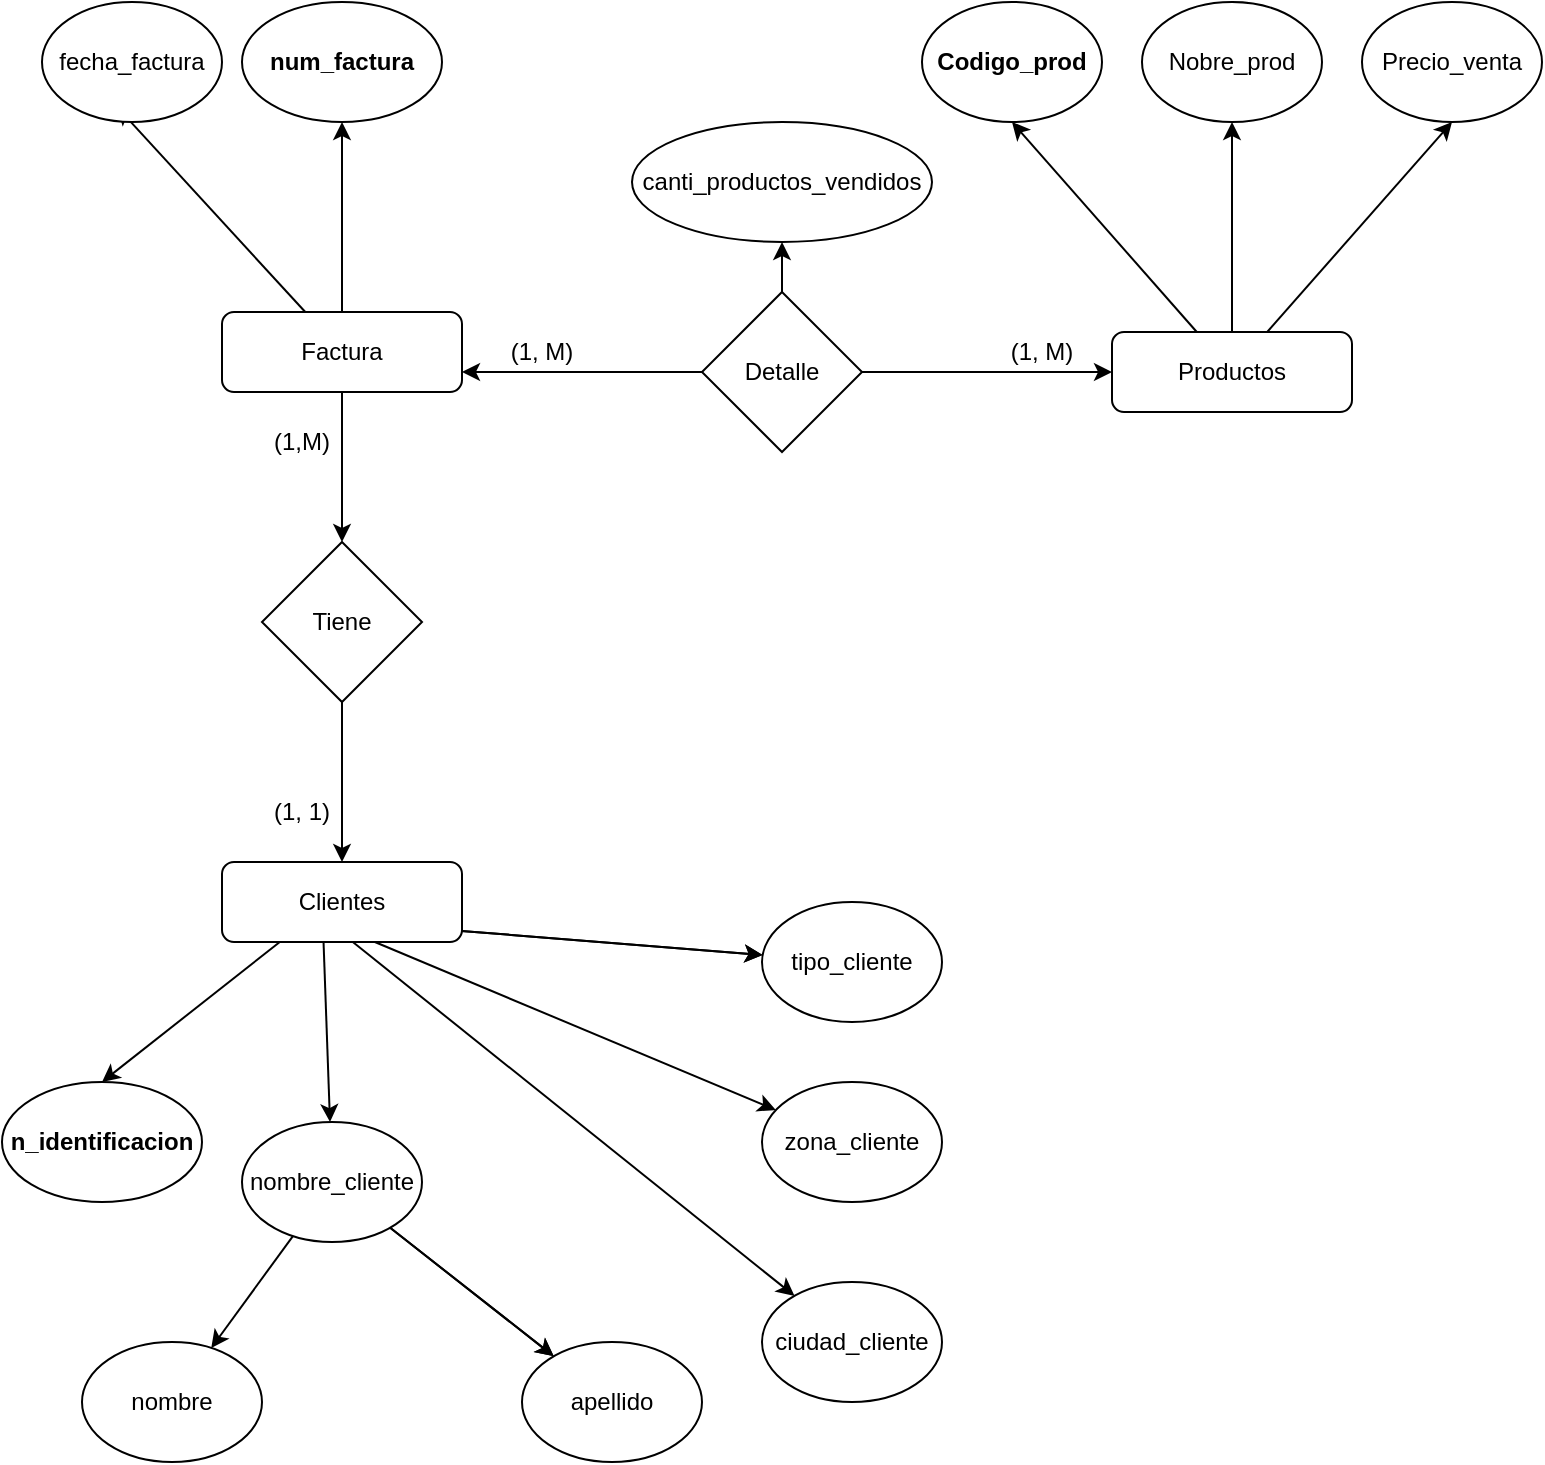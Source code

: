 <mxfile version="20.5.3" type="github" pages="2">
  <diagram id="O0qpOSm16SgBjxaVvejV" name="Diagrama ER">
    <mxGraphModel dx="780" dy="1144" grid="1" gridSize="10" guides="1" tooltips="1" connect="1" arrows="1" fold="1" page="1" pageScale="1" pageWidth="827" pageHeight="1169" math="0" shadow="0">
      <root>
        <mxCell id="0" />
        <mxCell id="1" parent="0" />
        <mxCell id="4L4lI036Q0kjoL5RnD03-4" style="rounded=0;orthogonalLoop=1;jettySize=auto;html=1;entryX=0.417;entryY=0.875;entryDx=0;entryDy=0;entryPerimeter=0;" edge="1" parent="1" source="4L4lI036Q0kjoL5RnD03-1" target="4L4lI036Q0kjoL5RnD03-3">
          <mxGeometry relative="1" as="geometry" />
        </mxCell>
        <mxCell id="4L4lI036Q0kjoL5RnD03-5" style="rounded=0;orthogonalLoop=1;jettySize=auto;html=1;entryX=0.5;entryY=1;entryDx=0;entryDy=0;" edge="1" parent="1" source="4L4lI036Q0kjoL5RnD03-1" target="4L4lI036Q0kjoL5RnD03-2">
          <mxGeometry relative="1" as="geometry" />
        </mxCell>
        <mxCell id="4L4lI036Q0kjoL5RnD03-8" style="edgeStyle=none;rounded=0;orthogonalLoop=1;jettySize=auto;html=1;exitX=0.5;exitY=0;exitDx=0;exitDy=0;" edge="1" parent="1" source="4L4lI036Q0kjoL5RnD03-35" target="4L4lI036Q0kjoL5RnD03-6">
          <mxGeometry relative="1" as="geometry" />
        </mxCell>
        <mxCell id="4L4lI036Q0kjoL5RnD03-39" value="" style="edgeStyle=none;rounded=0;orthogonalLoop=1;jettySize=auto;html=1;" edge="1" parent="1" source="4L4lI036Q0kjoL5RnD03-1" target="4L4lI036Q0kjoL5RnD03-36">
          <mxGeometry relative="1" as="geometry" />
        </mxCell>
        <mxCell id="4L4lI036Q0kjoL5RnD03-1" value="Factura" style="rounded=1;whiteSpace=wrap;html=1;" vertex="1" parent="1">
          <mxGeometry x="110" y="545" width="120" height="40" as="geometry" />
        </mxCell>
        <mxCell id="4L4lI036Q0kjoL5RnD03-2" value="num_factura" style="ellipse;whiteSpace=wrap;html=1;fontStyle=1" vertex="1" parent="1">
          <mxGeometry x="120" y="390" width="100" height="60" as="geometry" />
        </mxCell>
        <mxCell id="4L4lI036Q0kjoL5RnD03-3" value="fecha_factura" style="ellipse;whiteSpace=wrap;html=1;" vertex="1" parent="1">
          <mxGeometry x="20" y="390" width="90" height="60" as="geometry" />
        </mxCell>
        <mxCell id="4L4lI036Q0kjoL5RnD03-6" value="canti_productos_vendidos" style="ellipse;whiteSpace=wrap;html=1;" vertex="1" parent="1">
          <mxGeometry x="315" y="450" width="150" height="60" as="geometry" />
        </mxCell>
        <mxCell id="4L4lI036Q0kjoL5RnD03-13" value="" style="edgeStyle=none;rounded=0;orthogonalLoop=1;jettySize=auto;html=1;" edge="1" parent="1" source="4L4lI036Q0kjoL5RnD03-9" target="4L4lI036Q0kjoL5RnD03-11">
          <mxGeometry relative="1" as="geometry" />
        </mxCell>
        <mxCell id="4L4lI036Q0kjoL5RnD03-14" style="rounded=0;orthogonalLoop=1;jettySize=auto;html=1;entryX=0.5;entryY=1;entryDx=0;entryDy=0;" edge="1" parent="1" source="4L4lI036Q0kjoL5RnD03-9" target="4L4lI036Q0kjoL5RnD03-10">
          <mxGeometry relative="1" as="geometry" />
        </mxCell>
        <mxCell id="4L4lI036Q0kjoL5RnD03-15" style="edgeStyle=none;rounded=0;orthogonalLoop=1;jettySize=auto;html=1;entryX=0.5;entryY=1;entryDx=0;entryDy=0;" edge="1" parent="1" source="4L4lI036Q0kjoL5RnD03-9" target="4L4lI036Q0kjoL5RnD03-12">
          <mxGeometry relative="1" as="geometry" />
        </mxCell>
        <mxCell id="4L4lI036Q0kjoL5RnD03-9" value="Productos" style="rounded=1;whiteSpace=wrap;html=1;" vertex="1" parent="1">
          <mxGeometry x="555" y="555" width="120" height="40" as="geometry" />
        </mxCell>
        <mxCell id="4L4lI036Q0kjoL5RnD03-10" value="Codigo_prod" style="ellipse;whiteSpace=wrap;html=1;fontStyle=1" vertex="1" parent="1">
          <mxGeometry x="460" y="390" width="90" height="60" as="geometry" />
        </mxCell>
        <mxCell id="4L4lI036Q0kjoL5RnD03-11" value="Nobre_prod" style="ellipse;whiteSpace=wrap;html=1;" vertex="1" parent="1">
          <mxGeometry x="570" y="390" width="90" height="60" as="geometry" />
        </mxCell>
        <mxCell id="4L4lI036Q0kjoL5RnD03-12" value="Precio_venta" style="ellipse;whiteSpace=wrap;html=1;" vertex="1" parent="1">
          <mxGeometry x="680" y="390" width="90" height="60" as="geometry" />
        </mxCell>
        <mxCell id="4L4lI036Q0kjoL5RnD03-26" value="" style="edgeStyle=none;rounded=0;orthogonalLoop=1;jettySize=auto;html=1;" edge="1" parent="1" target="4L4lI036Q0kjoL5RnD03-19">
          <mxGeometry relative="1" as="geometry">
            <mxPoint x="160.769" y="860" as="sourcePoint" />
          </mxGeometry>
        </mxCell>
        <mxCell id="4L4lI036Q0kjoL5RnD03-27" style="edgeStyle=none;rounded=0;orthogonalLoop=1;jettySize=auto;html=1;entryX=0.5;entryY=0;entryDx=0;entryDy=0;" edge="1" parent="1" target="4L4lI036Q0kjoL5RnD03-18">
          <mxGeometry relative="1" as="geometry">
            <mxPoint x="138.889" y="860" as="sourcePoint" />
          </mxGeometry>
        </mxCell>
        <mxCell id="4L4lI036Q0kjoL5RnD03-31" value="" style="edgeStyle=none;rounded=0;orthogonalLoop=1;jettySize=auto;html=1;" edge="1" parent="1" target="4L4lI036Q0kjoL5RnD03-30">
          <mxGeometry relative="1" as="geometry">
            <mxPoint x="220" y="853.714" as="sourcePoint" />
          </mxGeometry>
        </mxCell>
        <mxCell id="4L4lI036Q0kjoL5RnD03-32" value="" style="edgeStyle=none;rounded=0;orthogonalLoop=1;jettySize=auto;html=1;" edge="1" parent="1" target="4L4lI036Q0kjoL5RnD03-30">
          <mxGeometry relative="1" as="geometry">
            <mxPoint x="220" y="853.714" as="sourcePoint" />
          </mxGeometry>
        </mxCell>
        <mxCell id="4L4lI036Q0kjoL5RnD03-33" style="edgeStyle=none;rounded=0;orthogonalLoop=1;jettySize=auto;html=1;" edge="1" parent="1" target="4L4lI036Q0kjoL5RnD03-29">
          <mxGeometry relative="1" as="geometry">
            <mxPoint x="186.429" y="860" as="sourcePoint" />
          </mxGeometry>
        </mxCell>
        <mxCell id="4L4lI036Q0kjoL5RnD03-34" style="edgeStyle=none;rounded=0;orthogonalLoop=1;jettySize=auto;html=1;" edge="1" parent="1" target="4L4lI036Q0kjoL5RnD03-28">
          <mxGeometry relative="1" as="geometry">
            <mxPoint x="175.417" y="860" as="sourcePoint" />
          </mxGeometry>
        </mxCell>
        <mxCell id="4L4lI036Q0kjoL5RnD03-18" value="n_identificacion" style="ellipse;whiteSpace=wrap;html=1;fontStyle=1" vertex="1" parent="1">
          <mxGeometry y="930" width="100" height="60" as="geometry" />
        </mxCell>
        <mxCell id="4L4lI036Q0kjoL5RnD03-23" value="" style="edgeStyle=none;rounded=0;orthogonalLoop=1;jettySize=auto;html=1;" edge="1" parent="1" source="4L4lI036Q0kjoL5RnD03-19" target="4L4lI036Q0kjoL5RnD03-21">
          <mxGeometry relative="1" as="geometry" />
        </mxCell>
        <mxCell id="4L4lI036Q0kjoL5RnD03-24" value="" style="edgeStyle=none;rounded=0;orthogonalLoop=1;jettySize=auto;html=1;" edge="1" parent="1" source="4L4lI036Q0kjoL5RnD03-19" target="4L4lI036Q0kjoL5RnD03-21">
          <mxGeometry relative="1" as="geometry" />
        </mxCell>
        <mxCell id="4L4lI036Q0kjoL5RnD03-25" style="edgeStyle=none;rounded=0;orthogonalLoop=1;jettySize=auto;html=1;" edge="1" parent="1" source="4L4lI036Q0kjoL5RnD03-19" target="4L4lI036Q0kjoL5RnD03-20">
          <mxGeometry relative="1" as="geometry" />
        </mxCell>
        <mxCell id="4L4lI036Q0kjoL5RnD03-19" value="nombre_cliente" style="ellipse;whiteSpace=wrap;html=1;" vertex="1" parent="1">
          <mxGeometry x="120" y="950" width="90" height="60" as="geometry" />
        </mxCell>
        <mxCell id="4L4lI036Q0kjoL5RnD03-20" value="nombre" style="ellipse;whiteSpace=wrap;html=1;" vertex="1" parent="1">
          <mxGeometry x="40" y="1060" width="90" height="60" as="geometry" />
        </mxCell>
        <mxCell id="4L4lI036Q0kjoL5RnD03-21" value="apellido" style="ellipse;whiteSpace=wrap;html=1;" vertex="1" parent="1">
          <mxGeometry x="260" y="1060" width="90" height="60" as="geometry" />
        </mxCell>
        <mxCell id="4L4lI036Q0kjoL5RnD03-28" value="ciudad_cliente" style="ellipse;whiteSpace=wrap;html=1;" vertex="1" parent="1">
          <mxGeometry x="380" y="1030" width="90" height="60" as="geometry" />
        </mxCell>
        <mxCell id="4L4lI036Q0kjoL5RnD03-29" value="zona_cliente" style="ellipse;whiteSpace=wrap;html=1;" vertex="1" parent="1">
          <mxGeometry x="380" y="930" width="90" height="60" as="geometry" />
        </mxCell>
        <mxCell id="4L4lI036Q0kjoL5RnD03-30" value="tipo_cliente" style="ellipse;whiteSpace=wrap;html=1;" vertex="1" parent="1">
          <mxGeometry x="380" y="840" width="90" height="60" as="geometry" />
        </mxCell>
        <mxCell id="4L4lI036Q0kjoL5RnD03-37" value="" style="edgeStyle=none;rounded=0;orthogonalLoop=1;jettySize=auto;html=1;" edge="1" parent="1" source="4L4lI036Q0kjoL5RnD03-35" target="4L4lI036Q0kjoL5RnD03-9">
          <mxGeometry relative="1" as="geometry" />
        </mxCell>
        <mxCell id="4L4lI036Q0kjoL5RnD03-38" style="edgeStyle=none;rounded=0;orthogonalLoop=1;jettySize=auto;html=1;entryX=1;entryY=0.75;entryDx=0;entryDy=0;" edge="1" parent="1" source="4L4lI036Q0kjoL5RnD03-35" target="4L4lI036Q0kjoL5RnD03-1">
          <mxGeometry relative="1" as="geometry" />
        </mxCell>
        <mxCell id="4L4lI036Q0kjoL5RnD03-35" value="Detalle" style="rhombus;whiteSpace=wrap;html=1;" vertex="1" parent="1">
          <mxGeometry x="350" y="535" width="80" height="80" as="geometry" />
        </mxCell>
        <mxCell id="4L4lI036Q0kjoL5RnD03-44" style="edgeStyle=none;rounded=0;orthogonalLoop=1;jettySize=auto;html=1;" edge="1" parent="1" source="4L4lI036Q0kjoL5RnD03-36" target="4L4lI036Q0kjoL5RnD03-41">
          <mxGeometry relative="1" as="geometry" />
        </mxCell>
        <mxCell id="4L4lI036Q0kjoL5RnD03-36" value="Tiene" style="rhombus;whiteSpace=wrap;html=1;" vertex="1" parent="1">
          <mxGeometry x="130" y="660" width="80" height="80" as="geometry" />
        </mxCell>
        <mxCell id="4L4lI036Q0kjoL5RnD03-41" value="Clientes" style="rounded=1;whiteSpace=wrap;html=1;" vertex="1" parent="1">
          <mxGeometry x="110" y="820" width="120" height="40" as="geometry" />
        </mxCell>
        <mxCell id="4L4lI036Q0kjoL5RnD03-45" value="(1, M)" style="text;html=1;strokeColor=none;fillColor=none;align=center;verticalAlign=middle;whiteSpace=wrap;rounded=0;" vertex="1" parent="1">
          <mxGeometry x="490" y="550" width="60" height="30" as="geometry" />
        </mxCell>
        <mxCell id="4L4lI036Q0kjoL5RnD03-46" value="(1, M)" style="text;html=1;strokeColor=none;fillColor=none;align=center;verticalAlign=middle;whiteSpace=wrap;rounded=0;" vertex="1" parent="1">
          <mxGeometry x="240" y="550" width="60" height="30" as="geometry" />
        </mxCell>
        <mxCell id="4L4lI036Q0kjoL5RnD03-47" value="(1,M)" style="text;html=1;strokeColor=none;fillColor=none;align=center;verticalAlign=middle;whiteSpace=wrap;rounded=0;" vertex="1" parent="1">
          <mxGeometry x="120" y="595" width="60" height="30" as="geometry" />
        </mxCell>
        <mxCell id="4L4lI036Q0kjoL5RnD03-48" value="(1, 1)" style="text;html=1;strokeColor=none;fillColor=none;align=center;verticalAlign=middle;whiteSpace=wrap;rounded=0;" vertex="1" parent="1">
          <mxGeometry x="120" y="780" width="60" height="30" as="geometry" />
        </mxCell>
      </root>
    </mxGraphModel>
  </diagram>
  <diagram id="EpZG_-JMGt1QqBpxUeVJ" name="Modelo relacional">
    <mxGraphModel dx="780" dy="1144" grid="1" gridSize="10" guides="1" tooltips="1" connect="1" arrows="1" fold="1" page="1" pageScale="1" pageWidth="827" pageHeight="1169" math="0" shadow="0">
      <root>
        <mxCell id="0" />
        <mxCell id="1" parent="0" />
        <mxCell id="JMpVxpH6U7gKbjcpY-Ll-1" value="CLIENTES" style="shape=table;startSize=35;container=1;collapsible=1;childLayout=tableLayout;fixedRows=1;rowLines=0;fontStyle=1;align=center;resizeLast=1;" vertex="1" parent="1">
          <mxGeometry x="360" y="462" width="180" height="245" as="geometry" />
        </mxCell>
        <mxCell id="JMpVxpH6U7gKbjcpY-Ll-2" value="" style="shape=tableRow;horizontal=0;startSize=0;swimlaneHead=0;swimlaneBody=0;fillColor=none;collapsible=0;dropTarget=0;points=[[0,0.5],[1,0.5]];portConstraint=eastwest;top=0;left=0;right=0;bottom=1;" vertex="1" parent="JMpVxpH6U7gKbjcpY-Ll-1">
          <mxGeometry y="35" width="180" height="30" as="geometry" />
        </mxCell>
        <mxCell id="JMpVxpH6U7gKbjcpY-Ll-3" value="PK" style="shape=partialRectangle;connectable=0;fillColor=none;top=0;left=0;bottom=0;right=0;fontStyle=1;overflow=hidden;" vertex="1" parent="JMpVxpH6U7gKbjcpY-Ll-2">
          <mxGeometry width="30" height="30" as="geometry">
            <mxRectangle width="30" height="30" as="alternateBounds" />
          </mxGeometry>
        </mxCell>
        <mxCell id="JMpVxpH6U7gKbjcpY-Ll-4" value="n_identificacion" style="shape=partialRectangle;connectable=0;fillColor=none;top=0;left=0;bottom=0;right=0;align=left;spacingLeft=6;fontStyle=5;overflow=hidden;" vertex="1" parent="JMpVxpH6U7gKbjcpY-Ll-2">
          <mxGeometry x="30" width="150" height="30" as="geometry">
            <mxRectangle width="150" height="30" as="alternateBounds" />
          </mxGeometry>
        </mxCell>
        <mxCell id="JMpVxpH6U7gKbjcpY-Ll-5" value="" style="shape=tableRow;horizontal=0;startSize=0;swimlaneHead=0;swimlaneBody=0;fillColor=none;collapsible=0;dropTarget=0;points=[[0,0.5],[1,0.5]];portConstraint=eastwest;top=0;left=0;right=0;bottom=0;" vertex="1" parent="JMpVxpH6U7gKbjcpY-Ll-1">
          <mxGeometry y="65" width="180" height="30" as="geometry" />
        </mxCell>
        <mxCell id="JMpVxpH6U7gKbjcpY-Ll-6" value="" style="shape=partialRectangle;connectable=0;fillColor=none;top=0;left=0;bottom=0;right=0;editable=1;overflow=hidden;" vertex="1" parent="JMpVxpH6U7gKbjcpY-Ll-5">
          <mxGeometry width="30" height="30" as="geometry">
            <mxRectangle width="30" height="30" as="alternateBounds" />
          </mxGeometry>
        </mxCell>
        <mxCell id="JMpVxpH6U7gKbjcpY-Ll-7" value="nombre" style="shape=partialRectangle;connectable=0;fillColor=none;top=0;left=0;bottom=0;right=0;align=left;spacingLeft=6;overflow=hidden;" vertex="1" parent="JMpVxpH6U7gKbjcpY-Ll-5">
          <mxGeometry x="30" width="150" height="30" as="geometry">
            <mxRectangle width="150" height="30" as="alternateBounds" />
          </mxGeometry>
        </mxCell>
        <mxCell id="JMpVxpH6U7gKbjcpY-Ll-8" value="" style="shape=tableRow;horizontal=0;startSize=0;swimlaneHead=0;swimlaneBody=0;fillColor=none;collapsible=0;dropTarget=0;points=[[0,0.5],[1,0.5]];portConstraint=eastwest;top=0;left=0;right=0;bottom=0;" vertex="1" parent="JMpVxpH6U7gKbjcpY-Ll-1">
          <mxGeometry y="95" width="180" height="30" as="geometry" />
        </mxCell>
        <mxCell id="JMpVxpH6U7gKbjcpY-Ll-9" value="" style="shape=partialRectangle;connectable=0;fillColor=none;top=0;left=0;bottom=0;right=0;editable=1;overflow=hidden;" vertex="1" parent="JMpVxpH6U7gKbjcpY-Ll-8">
          <mxGeometry width="30" height="30" as="geometry">
            <mxRectangle width="30" height="30" as="alternateBounds" />
          </mxGeometry>
        </mxCell>
        <mxCell id="JMpVxpH6U7gKbjcpY-Ll-10" value="apellido" style="shape=partialRectangle;connectable=0;fillColor=none;top=0;left=0;bottom=0;right=0;align=left;spacingLeft=6;overflow=hidden;" vertex="1" parent="JMpVxpH6U7gKbjcpY-Ll-8">
          <mxGeometry x="30" width="150" height="30" as="geometry">
            <mxRectangle width="150" height="30" as="alternateBounds" />
          </mxGeometry>
        </mxCell>
        <mxCell id="JMpVxpH6U7gKbjcpY-Ll-11" value="" style="shape=tableRow;horizontal=0;startSize=0;swimlaneHead=0;swimlaneBody=0;fillColor=none;collapsible=0;dropTarget=0;points=[[0,0.5],[1,0.5]];portConstraint=eastwest;top=0;left=0;right=0;bottom=0;" vertex="1" parent="JMpVxpH6U7gKbjcpY-Ll-1">
          <mxGeometry y="125" width="180" height="30" as="geometry" />
        </mxCell>
        <mxCell id="JMpVxpH6U7gKbjcpY-Ll-12" value="FK" style="shape=partialRectangle;connectable=0;fillColor=none;top=0;left=0;bottom=0;right=0;editable=1;overflow=hidden;" vertex="1" parent="JMpVxpH6U7gKbjcpY-Ll-11">
          <mxGeometry width="30" height="30" as="geometry">
            <mxRectangle width="30" height="30" as="alternateBounds" />
          </mxGeometry>
        </mxCell>
        <mxCell id="JMpVxpH6U7gKbjcpY-Ll-13" value="id_tipo" style="shape=partialRectangle;connectable=0;fillColor=none;top=0;left=0;bottom=0;right=0;align=left;spacingLeft=6;overflow=hidden;" vertex="1" parent="JMpVxpH6U7gKbjcpY-Ll-11">
          <mxGeometry x="30" width="150" height="30" as="geometry">
            <mxRectangle width="150" height="30" as="alternateBounds" />
          </mxGeometry>
        </mxCell>
        <mxCell id="JMpVxpH6U7gKbjcpY-Ll-48" value="" style="shape=tableRow;horizontal=0;startSize=0;swimlaneHead=0;swimlaneBody=0;fillColor=none;collapsible=0;dropTarget=0;points=[[0,0.5],[1,0.5]];portConstraint=eastwest;top=0;left=0;right=0;bottom=0;" vertex="1" parent="JMpVxpH6U7gKbjcpY-Ll-1">
          <mxGeometry y="155" width="180" height="30" as="geometry" />
        </mxCell>
        <mxCell id="JMpVxpH6U7gKbjcpY-Ll-49" value="FK" style="shape=partialRectangle;connectable=0;fillColor=none;top=0;left=0;bottom=0;right=0;editable=1;overflow=hidden;" vertex="1" parent="JMpVxpH6U7gKbjcpY-Ll-48">
          <mxGeometry width="30" height="30" as="geometry">
            <mxRectangle width="30" height="30" as="alternateBounds" />
          </mxGeometry>
        </mxCell>
        <mxCell id="JMpVxpH6U7gKbjcpY-Ll-50" value="id_zona" style="shape=partialRectangle;connectable=0;fillColor=none;top=0;left=0;bottom=0;right=0;align=left;spacingLeft=6;overflow=hidden;" vertex="1" parent="JMpVxpH6U7gKbjcpY-Ll-48">
          <mxGeometry x="30" width="150" height="30" as="geometry">
            <mxRectangle width="150" height="30" as="alternateBounds" />
          </mxGeometry>
        </mxCell>
        <mxCell id="JMpVxpH6U7gKbjcpY-Ll-51" value="" style="shape=tableRow;horizontal=0;startSize=0;swimlaneHead=0;swimlaneBody=0;fillColor=none;collapsible=0;dropTarget=0;points=[[0,0.5],[1,0.5]];portConstraint=eastwest;top=0;left=0;right=0;bottom=0;" vertex="1" parent="JMpVxpH6U7gKbjcpY-Ll-1">
          <mxGeometry y="185" width="180" height="30" as="geometry" />
        </mxCell>
        <mxCell id="JMpVxpH6U7gKbjcpY-Ll-52" value="FK" style="shape=partialRectangle;connectable=0;fillColor=none;top=0;left=0;bottom=0;right=0;editable=1;overflow=hidden;" vertex="1" parent="JMpVxpH6U7gKbjcpY-Ll-51">
          <mxGeometry width="30" height="30" as="geometry">
            <mxRectangle width="30" height="30" as="alternateBounds" />
          </mxGeometry>
        </mxCell>
        <mxCell id="JMpVxpH6U7gKbjcpY-Ll-53" value="id_ciudad" style="shape=partialRectangle;connectable=0;fillColor=none;top=0;left=0;bottom=0;right=0;align=left;spacingLeft=6;overflow=hidden;" vertex="1" parent="JMpVxpH6U7gKbjcpY-Ll-51">
          <mxGeometry x="30" width="150" height="30" as="geometry">
            <mxRectangle width="150" height="30" as="alternateBounds" />
          </mxGeometry>
        </mxCell>
        <mxCell id="JMpVxpH6U7gKbjcpY-Ll-54" value="" style="shape=tableRow;horizontal=0;startSize=0;swimlaneHead=0;swimlaneBody=0;fillColor=none;collapsible=0;dropTarget=0;points=[[0,0.5],[1,0.5]];portConstraint=eastwest;top=0;left=0;right=0;bottom=0;" vertex="1" parent="JMpVxpH6U7gKbjcpY-Ll-1">
          <mxGeometry y="215" width="180" height="30" as="geometry" />
        </mxCell>
        <mxCell id="JMpVxpH6U7gKbjcpY-Ll-55" value="FK" style="shape=partialRectangle;connectable=0;fillColor=none;top=0;left=0;bottom=0;right=0;editable=1;overflow=hidden;" vertex="1" parent="JMpVxpH6U7gKbjcpY-Ll-54">
          <mxGeometry width="30" height="30" as="geometry">
            <mxRectangle width="30" height="30" as="alternateBounds" />
          </mxGeometry>
        </mxCell>
        <mxCell id="JMpVxpH6U7gKbjcpY-Ll-56" value="id_estado" style="shape=partialRectangle;connectable=0;fillColor=none;top=0;left=0;bottom=0;right=0;align=left;spacingLeft=6;overflow=hidden;" vertex="1" parent="JMpVxpH6U7gKbjcpY-Ll-54">
          <mxGeometry x="30" width="150" height="30" as="geometry">
            <mxRectangle width="150" height="30" as="alternateBounds" />
          </mxGeometry>
        </mxCell>
        <mxCell id="JMpVxpH6U7gKbjcpY-Ll-14" value="TIPO_CLIENTE" style="shape=table;startSize=30;container=1;collapsible=1;childLayout=tableLayout;fixedRows=1;rowLines=0;fontStyle=1;align=center;resizeLast=1;" vertex="1" parent="1">
          <mxGeometry x="60" y="372" width="180" height="90" as="geometry" />
        </mxCell>
        <mxCell id="JMpVxpH6U7gKbjcpY-Ll-15" value="" style="shape=tableRow;horizontal=0;startSize=0;swimlaneHead=0;swimlaneBody=0;fillColor=none;collapsible=0;dropTarget=0;points=[[0,0.5],[1,0.5]];portConstraint=eastwest;top=0;left=0;right=0;bottom=1;" vertex="1" parent="JMpVxpH6U7gKbjcpY-Ll-14">
          <mxGeometry y="30" width="180" height="30" as="geometry" />
        </mxCell>
        <mxCell id="JMpVxpH6U7gKbjcpY-Ll-16" value="PK" style="shape=partialRectangle;connectable=0;fillColor=none;top=0;left=0;bottom=0;right=0;fontStyle=1;overflow=hidden;" vertex="1" parent="JMpVxpH6U7gKbjcpY-Ll-15">
          <mxGeometry width="30" height="30" as="geometry">
            <mxRectangle width="30" height="30" as="alternateBounds" />
          </mxGeometry>
        </mxCell>
        <mxCell id="JMpVxpH6U7gKbjcpY-Ll-17" value="id_tipo" style="shape=partialRectangle;connectable=0;fillColor=none;top=0;left=0;bottom=0;right=0;align=left;spacingLeft=6;fontStyle=5;overflow=hidden;" vertex="1" parent="JMpVxpH6U7gKbjcpY-Ll-15">
          <mxGeometry x="30" width="150" height="30" as="geometry">
            <mxRectangle width="150" height="30" as="alternateBounds" />
          </mxGeometry>
        </mxCell>
        <mxCell id="JMpVxpH6U7gKbjcpY-Ll-18" value="" style="shape=tableRow;horizontal=0;startSize=0;swimlaneHead=0;swimlaneBody=0;fillColor=none;collapsible=0;dropTarget=0;points=[[0,0.5],[1,0.5]];portConstraint=eastwest;top=0;left=0;right=0;bottom=0;" vertex="1" parent="JMpVxpH6U7gKbjcpY-Ll-14">
          <mxGeometry y="60" width="180" height="30" as="geometry" />
        </mxCell>
        <mxCell id="JMpVxpH6U7gKbjcpY-Ll-19" value="" style="shape=partialRectangle;connectable=0;fillColor=none;top=0;left=0;bottom=0;right=0;editable=1;overflow=hidden;" vertex="1" parent="JMpVxpH6U7gKbjcpY-Ll-18">
          <mxGeometry width="30" height="30" as="geometry">
            <mxRectangle width="30" height="30" as="alternateBounds" />
          </mxGeometry>
        </mxCell>
        <mxCell id="JMpVxpH6U7gKbjcpY-Ll-20" value="tipo" style="shape=partialRectangle;connectable=0;fillColor=none;top=0;left=0;bottom=0;right=0;align=left;spacingLeft=6;overflow=hidden;" vertex="1" parent="JMpVxpH6U7gKbjcpY-Ll-18">
          <mxGeometry x="30" width="150" height="30" as="geometry">
            <mxRectangle width="150" height="30" as="alternateBounds" />
          </mxGeometry>
        </mxCell>
        <mxCell id="JMpVxpH6U7gKbjcpY-Ll-27" value="ZONA_CLIENTE" style="shape=table;startSize=30;container=1;collapsible=1;childLayout=tableLayout;fixedRows=1;rowLines=0;fontStyle=1;align=center;resizeLast=1;" vertex="1" parent="1">
          <mxGeometry x="20" y="500" width="180" height="90" as="geometry" />
        </mxCell>
        <mxCell id="JMpVxpH6U7gKbjcpY-Ll-28" value="" style="shape=tableRow;horizontal=0;startSize=0;swimlaneHead=0;swimlaneBody=0;fillColor=none;collapsible=0;dropTarget=0;points=[[0,0.5],[1,0.5]];portConstraint=eastwest;top=0;left=0;right=0;bottom=1;" vertex="1" parent="JMpVxpH6U7gKbjcpY-Ll-27">
          <mxGeometry y="30" width="180" height="30" as="geometry" />
        </mxCell>
        <mxCell id="JMpVxpH6U7gKbjcpY-Ll-29" value="PK" style="shape=partialRectangle;connectable=0;fillColor=none;top=0;left=0;bottom=0;right=0;fontStyle=1;overflow=hidden;" vertex="1" parent="JMpVxpH6U7gKbjcpY-Ll-28">
          <mxGeometry width="30" height="30" as="geometry">
            <mxRectangle width="30" height="30" as="alternateBounds" />
          </mxGeometry>
        </mxCell>
        <mxCell id="JMpVxpH6U7gKbjcpY-Ll-30" value="id_zona" style="shape=partialRectangle;connectable=0;fillColor=none;top=0;left=0;bottom=0;right=0;align=left;spacingLeft=6;fontStyle=5;overflow=hidden;" vertex="1" parent="JMpVxpH6U7gKbjcpY-Ll-28">
          <mxGeometry x="30" width="150" height="30" as="geometry">
            <mxRectangle width="150" height="30" as="alternateBounds" />
          </mxGeometry>
        </mxCell>
        <mxCell id="JMpVxpH6U7gKbjcpY-Ll-31" value="" style="shape=tableRow;horizontal=0;startSize=0;swimlaneHead=0;swimlaneBody=0;fillColor=none;collapsible=0;dropTarget=0;points=[[0,0.5],[1,0.5]];portConstraint=eastwest;top=0;left=0;right=0;bottom=0;" vertex="1" parent="JMpVxpH6U7gKbjcpY-Ll-27">
          <mxGeometry y="60" width="180" height="30" as="geometry" />
        </mxCell>
        <mxCell id="JMpVxpH6U7gKbjcpY-Ll-32" value="" style="shape=partialRectangle;connectable=0;fillColor=none;top=0;left=0;bottom=0;right=0;editable=1;overflow=hidden;" vertex="1" parent="JMpVxpH6U7gKbjcpY-Ll-31">
          <mxGeometry width="30" height="30" as="geometry">
            <mxRectangle width="30" height="30" as="alternateBounds" />
          </mxGeometry>
        </mxCell>
        <mxCell id="JMpVxpH6U7gKbjcpY-Ll-33" value="zona" style="shape=partialRectangle;connectable=0;fillColor=none;top=0;left=0;bottom=0;right=0;align=left;spacingLeft=6;overflow=hidden;" vertex="1" parent="JMpVxpH6U7gKbjcpY-Ll-31">
          <mxGeometry x="30" width="150" height="30" as="geometry">
            <mxRectangle width="150" height="30" as="alternateBounds" />
          </mxGeometry>
        </mxCell>
        <mxCell id="JMpVxpH6U7gKbjcpY-Ll-34" value="CIUDAD_CLIENTE" style="shape=table;startSize=30;container=1;collapsible=1;childLayout=tableLayout;fixedRows=1;rowLines=0;fontStyle=1;align=center;resizeLast=1;" vertex="1" parent="1">
          <mxGeometry x="20" y="640" width="180" height="90" as="geometry" />
        </mxCell>
        <mxCell id="JMpVxpH6U7gKbjcpY-Ll-35" value="" style="shape=tableRow;horizontal=0;startSize=0;swimlaneHead=0;swimlaneBody=0;fillColor=none;collapsible=0;dropTarget=0;points=[[0,0.5],[1,0.5]];portConstraint=eastwest;top=0;left=0;right=0;bottom=1;" vertex="1" parent="JMpVxpH6U7gKbjcpY-Ll-34">
          <mxGeometry y="30" width="180" height="30" as="geometry" />
        </mxCell>
        <mxCell id="JMpVxpH6U7gKbjcpY-Ll-36" value="PK" style="shape=partialRectangle;connectable=0;fillColor=none;top=0;left=0;bottom=0;right=0;fontStyle=1;overflow=hidden;" vertex="1" parent="JMpVxpH6U7gKbjcpY-Ll-35">
          <mxGeometry width="30" height="30" as="geometry">
            <mxRectangle width="30" height="30" as="alternateBounds" />
          </mxGeometry>
        </mxCell>
        <mxCell id="JMpVxpH6U7gKbjcpY-Ll-37" value="id_ciudad" style="shape=partialRectangle;connectable=0;fillColor=none;top=0;left=0;bottom=0;right=0;align=left;spacingLeft=6;fontStyle=5;overflow=hidden;" vertex="1" parent="JMpVxpH6U7gKbjcpY-Ll-35">
          <mxGeometry x="30" width="150" height="30" as="geometry">
            <mxRectangle width="150" height="30" as="alternateBounds" />
          </mxGeometry>
        </mxCell>
        <mxCell id="JMpVxpH6U7gKbjcpY-Ll-38" value="" style="shape=tableRow;horizontal=0;startSize=0;swimlaneHead=0;swimlaneBody=0;fillColor=none;collapsible=0;dropTarget=0;points=[[0,0.5],[1,0.5]];portConstraint=eastwest;top=0;left=0;right=0;bottom=0;" vertex="1" parent="JMpVxpH6U7gKbjcpY-Ll-34">
          <mxGeometry y="60" width="180" height="30" as="geometry" />
        </mxCell>
        <mxCell id="JMpVxpH6U7gKbjcpY-Ll-39" value="" style="shape=partialRectangle;connectable=0;fillColor=none;top=0;left=0;bottom=0;right=0;editable=1;overflow=hidden;" vertex="1" parent="JMpVxpH6U7gKbjcpY-Ll-38">
          <mxGeometry width="30" height="30" as="geometry">
            <mxRectangle width="30" height="30" as="alternateBounds" />
          </mxGeometry>
        </mxCell>
        <mxCell id="JMpVxpH6U7gKbjcpY-Ll-40" value="ciudad" style="shape=partialRectangle;connectable=0;fillColor=none;top=0;left=0;bottom=0;right=0;align=left;spacingLeft=6;overflow=hidden;" vertex="1" parent="JMpVxpH6U7gKbjcpY-Ll-38">
          <mxGeometry x="30" width="150" height="30" as="geometry">
            <mxRectangle width="150" height="30" as="alternateBounds" />
          </mxGeometry>
        </mxCell>
        <mxCell id="JMpVxpH6U7gKbjcpY-Ll-41" value="ESTADO_CLIENTE" style="shape=table;startSize=30;container=1;collapsible=1;childLayout=tableLayout;fixedRows=1;rowLines=0;fontStyle=1;align=center;resizeLast=1;" vertex="1" parent="1">
          <mxGeometry x="60" y="780" width="180" height="90" as="geometry" />
        </mxCell>
        <mxCell id="JMpVxpH6U7gKbjcpY-Ll-42" value="" style="shape=tableRow;horizontal=0;startSize=0;swimlaneHead=0;swimlaneBody=0;fillColor=none;collapsible=0;dropTarget=0;points=[[0,0.5],[1,0.5]];portConstraint=eastwest;top=0;left=0;right=0;bottom=1;" vertex="1" parent="JMpVxpH6U7gKbjcpY-Ll-41">
          <mxGeometry y="30" width="180" height="30" as="geometry" />
        </mxCell>
        <mxCell id="JMpVxpH6U7gKbjcpY-Ll-43" value="PK" style="shape=partialRectangle;connectable=0;fillColor=none;top=0;left=0;bottom=0;right=0;fontStyle=1;overflow=hidden;" vertex="1" parent="JMpVxpH6U7gKbjcpY-Ll-42">
          <mxGeometry width="30" height="30" as="geometry">
            <mxRectangle width="30" height="30" as="alternateBounds" />
          </mxGeometry>
        </mxCell>
        <mxCell id="JMpVxpH6U7gKbjcpY-Ll-44" value="id_estado" style="shape=partialRectangle;connectable=0;fillColor=none;top=0;left=0;bottom=0;right=0;align=left;spacingLeft=6;fontStyle=5;overflow=hidden;" vertex="1" parent="JMpVxpH6U7gKbjcpY-Ll-42">
          <mxGeometry x="30" width="150" height="30" as="geometry">
            <mxRectangle width="150" height="30" as="alternateBounds" />
          </mxGeometry>
        </mxCell>
        <mxCell id="JMpVxpH6U7gKbjcpY-Ll-45" value="" style="shape=tableRow;horizontal=0;startSize=0;swimlaneHead=0;swimlaneBody=0;fillColor=none;collapsible=0;dropTarget=0;points=[[0,0.5],[1,0.5]];portConstraint=eastwest;top=0;left=0;right=0;bottom=0;" vertex="1" parent="JMpVxpH6U7gKbjcpY-Ll-41">
          <mxGeometry y="60" width="180" height="30" as="geometry" />
        </mxCell>
        <mxCell id="JMpVxpH6U7gKbjcpY-Ll-46" value="" style="shape=partialRectangle;connectable=0;fillColor=none;top=0;left=0;bottom=0;right=0;editable=1;overflow=hidden;" vertex="1" parent="JMpVxpH6U7gKbjcpY-Ll-45">
          <mxGeometry width="30" height="30" as="geometry">
            <mxRectangle width="30" height="30" as="alternateBounds" />
          </mxGeometry>
        </mxCell>
        <mxCell id="JMpVxpH6U7gKbjcpY-Ll-47" value="estado" style="shape=partialRectangle;connectable=0;fillColor=none;top=0;left=0;bottom=0;right=0;align=left;spacingLeft=6;overflow=hidden;" vertex="1" parent="JMpVxpH6U7gKbjcpY-Ll-45">
          <mxGeometry x="30" width="150" height="30" as="geometry">
            <mxRectangle width="150" height="30" as="alternateBounds" />
          </mxGeometry>
        </mxCell>
        <mxCell id="JMpVxpH6U7gKbjcpY-Ll-57" style="edgeStyle=orthogonalEdgeStyle;rounded=0;orthogonalLoop=1;jettySize=auto;html=1;entryX=0;entryY=0.5;entryDx=0;entryDy=0;startArrow=ERmandOne;startFill=0;endArrow=ERmany;endFill=0;" edge="1" parent="1" source="JMpVxpH6U7gKbjcpY-Ll-15" target="JMpVxpH6U7gKbjcpY-Ll-11">
          <mxGeometry relative="1" as="geometry" />
        </mxCell>
        <mxCell id="JMpVxpH6U7gKbjcpY-Ll-58" style="rounded=0;orthogonalLoop=1;jettySize=auto;html=1;entryX=0;entryY=0.5;entryDx=0;entryDy=0;edgeStyle=orthogonalEdgeStyle;endArrow=ERmany;endFill=0;startArrow=ERmandOne;startFill=0;" edge="1" parent="1" source="JMpVxpH6U7gKbjcpY-Ll-28" target="JMpVxpH6U7gKbjcpY-Ll-48">
          <mxGeometry relative="1" as="geometry" />
        </mxCell>
        <mxCell id="JMpVxpH6U7gKbjcpY-Ll-59" style="rounded=0;orthogonalLoop=1;jettySize=auto;html=1;entryX=0;entryY=0.5;entryDx=0;entryDy=0;edgeStyle=orthogonalEdgeStyle;endArrow=ERmany;endFill=0;startArrow=ERmandOne;startFill=0;" edge="1" parent="1" source="JMpVxpH6U7gKbjcpY-Ll-35" target="JMpVxpH6U7gKbjcpY-Ll-51">
          <mxGeometry relative="1" as="geometry" />
        </mxCell>
        <mxCell id="JMpVxpH6U7gKbjcpY-Ll-60" style="rounded=0;orthogonalLoop=1;jettySize=auto;html=1;exitX=1;exitY=0.5;exitDx=0;exitDy=0;entryX=0;entryY=0.5;entryDx=0;entryDy=0;edgeStyle=orthogonalEdgeStyle;endArrow=ERmany;endFill=0;startArrow=ERmandOne;startFill=0;" edge="1" parent="1" source="JMpVxpH6U7gKbjcpY-Ll-42" target="JMpVxpH6U7gKbjcpY-Ll-54">
          <mxGeometry relative="1" as="geometry" />
        </mxCell>
        <mxCell id="JMpVxpH6U7gKbjcpY-Ll-69" value="FACTURA" style="shape=table;startSize=30;container=1;collapsible=1;childLayout=tableLayout;fixedRows=1;rowLines=0;fontStyle=1;align=center;resizeLast=1;" vertex="1" parent="1">
          <mxGeometry x="620" y="330" width="180" height="120" as="geometry" />
        </mxCell>
        <mxCell id="JMpVxpH6U7gKbjcpY-Ll-70" value="" style="shape=tableRow;horizontal=0;startSize=0;swimlaneHead=0;swimlaneBody=0;fillColor=none;collapsible=0;dropTarget=0;points=[[0,0.5],[1,0.5]];portConstraint=eastwest;top=0;left=0;right=0;bottom=1;" vertex="1" parent="JMpVxpH6U7gKbjcpY-Ll-69">
          <mxGeometry y="30" width="180" height="30" as="geometry" />
        </mxCell>
        <mxCell id="JMpVxpH6U7gKbjcpY-Ll-71" value="PK" style="shape=partialRectangle;connectable=0;fillColor=none;top=0;left=0;bottom=0;right=0;fontStyle=1;overflow=hidden;" vertex="1" parent="JMpVxpH6U7gKbjcpY-Ll-70">
          <mxGeometry width="30" height="30" as="geometry">
            <mxRectangle width="30" height="30" as="alternateBounds" />
          </mxGeometry>
        </mxCell>
        <mxCell id="JMpVxpH6U7gKbjcpY-Ll-72" value="n_factura" style="shape=partialRectangle;connectable=0;fillColor=none;top=0;left=0;bottom=0;right=0;align=left;spacingLeft=6;fontStyle=5;overflow=hidden;" vertex="1" parent="JMpVxpH6U7gKbjcpY-Ll-70">
          <mxGeometry x="30" width="150" height="30" as="geometry">
            <mxRectangle width="150" height="30" as="alternateBounds" />
          </mxGeometry>
        </mxCell>
        <mxCell id="JMpVxpH6U7gKbjcpY-Ll-73" value="" style="shape=tableRow;horizontal=0;startSize=0;swimlaneHead=0;swimlaneBody=0;fillColor=none;collapsible=0;dropTarget=0;points=[[0,0.5],[1,0.5]];portConstraint=eastwest;top=0;left=0;right=0;bottom=0;" vertex="1" parent="JMpVxpH6U7gKbjcpY-Ll-69">
          <mxGeometry y="60" width="180" height="30" as="geometry" />
        </mxCell>
        <mxCell id="JMpVxpH6U7gKbjcpY-Ll-74" value="" style="shape=partialRectangle;connectable=0;fillColor=none;top=0;left=0;bottom=0;right=0;editable=1;overflow=hidden;" vertex="1" parent="JMpVxpH6U7gKbjcpY-Ll-73">
          <mxGeometry width="30" height="30" as="geometry">
            <mxRectangle width="30" height="30" as="alternateBounds" />
          </mxGeometry>
        </mxCell>
        <mxCell id="JMpVxpH6U7gKbjcpY-Ll-75" value="fecha_factura" style="shape=partialRectangle;connectable=0;fillColor=none;top=0;left=0;bottom=0;right=0;align=left;spacingLeft=6;overflow=hidden;" vertex="1" parent="JMpVxpH6U7gKbjcpY-Ll-73">
          <mxGeometry x="30" width="150" height="30" as="geometry">
            <mxRectangle width="150" height="30" as="alternateBounds" />
          </mxGeometry>
        </mxCell>
        <mxCell id="JMpVxpH6U7gKbjcpY-Ll-76" value="" style="shape=tableRow;horizontal=0;startSize=0;swimlaneHead=0;swimlaneBody=0;fillColor=none;collapsible=0;dropTarget=0;points=[[0,0.5],[1,0.5]];portConstraint=eastwest;top=0;left=0;right=0;bottom=0;" vertex="1" parent="JMpVxpH6U7gKbjcpY-Ll-69">
          <mxGeometry y="90" width="180" height="30" as="geometry" />
        </mxCell>
        <mxCell id="JMpVxpH6U7gKbjcpY-Ll-77" value="FK" style="shape=partialRectangle;connectable=0;fillColor=none;top=0;left=0;bottom=0;right=0;editable=1;overflow=hidden;" vertex="1" parent="JMpVxpH6U7gKbjcpY-Ll-76">
          <mxGeometry width="30" height="30" as="geometry">
            <mxRectangle width="30" height="30" as="alternateBounds" />
          </mxGeometry>
        </mxCell>
        <mxCell id="JMpVxpH6U7gKbjcpY-Ll-78" value="n_identificacion" style="shape=partialRectangle;connectable=0;fillColor=none;top=0;left=0;bottom=0;right=0;align=left;spacingLeft=6;overflow=hidden;" vertex="1" parent="JMpVxpH6U7gKbjcpY-Ll-76">
          <mxGeometry x="30" width="150" height="30" as="geometry">
            <mxRectangle width="150" height="30" as="alternateBounds" />
          </mxGeometry>
        </mxCell>
        <mxCell id="JMpVxpH6U7gKbjcpY-Ll-79" style="edgeStyle=orthogonalEdgeStyle;rounded=0;orthogonalLoop=1;jettySize=auto;html=1;entryX=0;entryY=0.5;entryDx=0;entryDy=0;startArrow=ERmandOne;startFill=0;endArrow=ERmany;endFill=0;" edge="1" parent="1" source="JMpVxpH6U7gKbjcpY-Ll-2" target="JMpVxpH6U7gKbjcpY-Ll-76">
          <mxGeometry relative="1" as="geometry" />
        </mxCell>
        <mxCell id="JMpVxpH6U7gKbjcpY-Ll-80" value="PRODUCTO" style="shape=table;startSize=30;container=1;collapsible=1;childLayout=tableLayout;fixedRows=1;rowLines=0;fontStyle=1;align=center;resizeLast=1;" vertex="1" parent="1">
          <mxGeometry x="620" y="720" width="180" height="120" as="geometry" />
        </mxCell>
        <mxCell id="JMpVxpH6U7gKbjcpY-Ll-81" value="" style="shape=tableRow;horizontal=0;startSize=0;swimlaneHead=0;swimlaneBody=0;fillColor=none;collapsible=0;dropTarget=0;points=[[0,0.5],[1,0.5]];portConstraint=eastwest;top=0;left=0;right=0;bottom=1;" vertex="1" parent="JMpVxpH6U7gKbjcpY-Ll-80">
          <mxGeometry y="30" width="180" height="30" as="geometry" />
        </mxCell>
        <mxCell id="JMpVxpH6U7gKbjcpY-Ll-82" value="PK" style="shape=partialRectangle;connectable=0;fillColor=none;top=0;left=0;bottom=0;right=0;fontStyle=1;overflow=hidden;" vertex="1" parent="JMpVxpH6U7gKbjcpY-Ll-81">
          <mxGeometry width="30" height="30" as="geometry">
            <mxRectangle width="30" height="30" as="alternateBounds" />
          </mxGeometry>
        </mxCell>
        <mxCell id="JMpVxpH6U7gKbjcpY-Ll-83" value="c_producto" style="shape=partialRectangle;connectable=0;fillColor=none;top=0;left=0;bottom=0;right=0;align=left;spacingLeft=6;fontStyle=5;overflow=hidden;" vertex="1" parent="JMpVxpH6U7gKbjcpY-Ll-81">
          <mxGeometry x="30" width="150" height="30" as="geometry">
            <mxRectangle width="150" height="30" as="alternateBounds" />
          </mxGeometry>
        </mxCell>
        <mxCell id="JMpVxpH6U7gKbjcpY-Ll-84" value="" style="shape=tableRow;horizontal=0;startSize=0;swimlaneHead=0;swimlaneBody=0;fillColor=none;collapsible=0;dropTarget=0;points=[[0,0.5],[1,0.5]];portConstraint=eastwest;top=0;left=0;right=0;bottom=0;" vertex="1" parent="JMpVxpH6U7gKbjcpY-Ll-80">
          <mxGeometry y="60" width="180" height="30" as="geometry" />
        </mxCell>
        <mxCell id="JMpVxpH6U7gKbjcpY-Ll-85" value="" style="shape=partialRectangle;connectable=0;fillColor=none;top=0;left=0;bottom=0;right=0;editable=1;overflow=hidden;" vertex="1" parent="JMpVxpH6U7gKbjcpY-Ll-84">
          <mxGeometry width="30" height="30" as="geometry">
            <mxRectangle width="30" height="30" as="alternateBounds" />
          </mxGeometry>
        </mxCell>
        <mxCell id="JMpVxpH6U7gKbjcpY-Ll-86" value="nombre_prod" style="shape=partialRectangle;connectable=0;fillColor=none;top=0;left=0;bottom=0;right=0;align=left;spacingLeft=6;overflow=hidden;" vertex="1" parent="JMpVxpH6U7gKbjcpY-Ll-84">
          <mxGeometry x="30" width="150" height="30" as="geometry">
            <mxRectangle width="150" height="30" as="alternateBounds" />
          </mxGeometry>
        </mxCell>
        <mxCell id="JMpVxpH6U7gKbjcpY-Ll-87" value="" style="shape=tableRow;horizontal=0;startSize=0;swimlaneHead=0;swimlaneBody=0;fillColor=none;collapsible=0;dropTarget=0;points=[[0,0.5],[1,0.5]];portConstraint=eastwest;top=0;left=0;right=0;bottom=0;" vertex="1" parent="JMpVxpH6U7gKbjcpY-Ll-80">
          <mxGeometry y="90" width="180" height="30" as="geometry" />
        </mxCell>
        <mxCell id="JMpVxpH6U7gKbjcpY-Ll-88" value="" style="shape=partialRectangle;connectable=0;fillColor=none;top=0;left=0;bottom=0;right=0;editable=1;overflow=hidden;" vertex="1" parent="JMpVxpH6U7gKbjcpY-Ll-87">
          <mxGeometry width="30" height="30" as="geometry">
            <mxRectangle width="30" height="30" as="alternateBounds" />
          </mxGeometry>
        </mxCell>
        <mxCell id="JMpVxpH6U7gKbjcpY-Ll-89" value="precio_venta" style="shape=partialRectangle;connectable=0;fillColor=none;top=0;left=0;bottom=0;right=0;align=left;spacingLeft=6;overflow=hidden;" vertex="1" parent="JMpVxpH6U7gKbjcpY-Ll-87">
          <mxGeometry x="30" width="150" height="30" as="geometry">
            <mxRectangle width="150" height="30" as="alternateBounds" />
          </mxGeometry>
        </mxCell>
        <mxCell id="yfg2gAHmoauhwedLCzyi-4" value="DETALLE_PROD_FACT" style="shape=table;startSize=30;container=1;collapsible=1;childLayout=tableLayout;fixedRows=1;rowLines=0;fontStyle=1;align=center;resizeLast=1;" vertex="1" parent="1">
          <mxGeometry x="840" y="530" width="210" height="150" as="geometry" />
        </mxCell>
        <mxCell id="yfg2gAHmoauhwedLCzyi-5" value="" style="shape=tableRow;horizontal=0;startSize=0;swimlaneHead=0;swimlaneBody=0;fillColor=none;collapsible=0;dropTarget=0;points=[[0,0.5],[1,0.5]];portConstraint=eastwest;top=0;left=0;right=0;bottom=0;" vertex="1" parent="yfg2gAHmoauhwedLCzyi-4">
          <mxGeometry y="30" width="210" height="30" as="geometry" />
        </mxCell>
        <mxCell id="yfg2gAHmoauhwedLCzyi-6" value="FK1" style="shape=partialRectangle;connectable=0;fillColor=none;top=0;left=0;bottom=0;right=0;fontStyle=1;overflow=hidden;" vertex="1" parent="yfg2gAHmoauhwedLCzyi-5">
          <mxGeometry width="60" height="30" as="geometry">
            <mxRectangle width="60" height="30" as="alternateBounds" />
          </mxGeometry>
        </mxCell>
        <mxCell id="yfg2gAHmoauhwedLCzyi-7" value="n_factura" style="shape=partialRectangle;connectable=0;fillColor=none;top=0;left=0;bottom=0;right=0;align=left;spacingLeft=6;fontStyle=5;overflow=hidden;" vertex="1" parent="yfg2gAHmoauhwedLCzyi-5">
          <mxGeometry x="60" width="150" height="30" as="geometry">
            <mxRectangle width="150" height="30" as="alternateBounds" />
          </mxGeometry>
        </mxCell>
        <mxCell id="fCuD_3UW2Q0iaRSMHOCH-1" value="" style="shape=tableRow;horizontal=0;startSize=0;swimlaneHead=0;swimlaneBody=0;fillColor=none;collapsible=0;dropTarget=0;points=[[0,0.5],[1,0.5]];portConstraint=eastwest;top=0;left=0;right=0;bottom=1;" vertex="1" parent="yfg2gAHmoauhwedLCzyi-4">
          <mxGeometry y="60" width="210" height="30" as="geometry" />
        </mxCell>
        <mxCell id="fCuD_3UW2Q0iaRSMHOCH-2" value="FK2" style="shape=partialRectangle;connectable=0;fillColor=none;top=0;left=0;bottom=0;right=0;fontStyle=1;overflow=hidden;" vertex="1" parent="fCuD_3UW2Q0iaRSMHOCH-1">
          <mxGeometry width="60" height="30" as="geometry">
            <mxRectangle width="60" height="30" as="alternateBounds" />
          </mxGeometry>
        </mxCell>
        <mxCell id="fCuD_3UW2Q0iaRSMHOCH-3" value="c_producto" style="shape=partialRectangle;connectable=0;fillColor=none;top=0;left=0;bottom=0;right=0;align=left;spacingLeft=6;fontStyle=5;overflow=hidden;" vertex="1" parent="fCuD_3UW2Q0iaRSMHOCH-1">
          <mxGeometry x="60" width="150" height="30" as="geometry">
            <mxRectangle width="150" height="30" as="alternateBounds" />
          </mxGeometry>
        </mxCell>
        <mxCell id="yfg2gAHmoauhwedLCzyi-8" value="" style="shape=tableRow;horizontal=0;startSize=0;swimlaneHead=0;swimlaneBody=0;fillColor=none;collapsible=0;dropTarget=0;points=[[0,0.5],[1,0.5]];portConstraint=eastwest;top=0;left=0;right=0;bottom=1;" vertex="1" parent="yfg2gAHmoauhwedLCzyi-4">
          <mxGeometry y="90" width="210" height="30" as="geometry" />
        </mxCell>
        <mxCell id="yfg2gAHmoauhwedLCzyi-9" value="FK2" style="shape=partialRectangle;connectable=0;fillColor=none;top=0;left=0;bottom=0;right=0;fontStyle=1;overflow=hidden;" vertex="1" parent="yfg2gAHmoauhwedLCzyi-8">
          <mxGeometry width="60" height="30" as="geometry">
            <mxRectangle width="60" height="30" as="alternateBounds" />
          </mxGeometry>
        </mxCell>
        <mxCell id="yfg2gAHmoauhwedLCzyi-10" value="c_producto" style="shape=partialRectangle;connectable=0;fillColor=none;top=0;left=0;bottom=0;right=0;align=left;spacingLeft=6;fontStyle=5;overflow=hidden;" vertex="1" parent="yfg2gAHmoauhwedLCzyi-8">
          <mxGeometry x="60" width="150" height="30" as="geometry">
            <mxRectangle width="150" height="30" as="alternateBounds" />
          </mxGeometry>
        </mxCell>
        <mxCell id="yfg2gAHmoauhwedLCzyi-11" value="" style="shape=tableRow;horizontal=0;startSize=0;swimlaneHead=0;swimlaneBody=0;fillColor=none;collapsible=0;dropTarget=0;points=[[0,0.5],[1,0.5]];portConstraint=eastwest;top=0;left=0;right=0;bottom=0;" vertex="1" parent="yfg2gAHmoauhwedLCzyi-4">
          <mxGeometry y="120" width="210" height="30" as="geometry" />
        </mxCell>
        <mxCell id="yfg2gAHmoauhwedLCzyi-12" value="" style="shape=partialRectangle;connectable=0;fillColor=none;top=0;left=0;bottom=0;right=0;editable=1;overflow=hidden;" vertex="1" parent="yfg2gAHmoauhwedLCzyi-11">
          <mxGeometry width="60" height="30" as="geometry">
            <mxRectangle width="60" height="30" as="alternateBounds" />
          </mxGeometry>
        </mxCell>
        <mxCell id="yfg2gAHmoauhwedLCzyi-13" value="canti_productos_vendidos" style="shape=partialRectangle;connectable=0;fillColor=none;top=0;left=0;bottom=0;right=0;align=left;spacingLeft=6;overflow=hidden;" vertex="1" parent="yfg2gAHmoauhwedLCzyi-11">
          <mxGeometry x="60" width="150" height="30" as="geometry">
            <mxRectangle width="150" height="30" as="alternateBounds" />
          </mxGeometry>
        </mxCell>
        <mxCell id="fCuD_3UW2Q0iaRSMHOCH-5" style="edgeStyle=orthogonalEdgeStyle;rounded=0;orthogonalLoop=1;jettySize=auto;html=1;entryX=0;entryY=0.5;entryDx=0;entryDy=0;startArrow=ERmandOne;startFill=0;endArrow=ERmany;endFill=0;" edge="1" parent="1" source="JMpVxpH6U7gKbjcpY-Ll-70" target="yfg2gAHmoauhwedLCzyi-5">
          <mxGeometry relative="1" as="geometry" />
        </mxCell>
        <mxCell id="fCuD_3UW2Q0iaRSMHOCH-6" style="edgeStyle=orthogonalEdgeStyle;rounded=0;orthogonalLoop=1;jettySize=auto;html=1;startArrow=ERmandOne;startFill=0;endArrow=ERmany;endFill=0;" edge="1" parent="1" source="JMpVxpH6U7gKbjcpY-Ll-81" target="fCuD_3UW2Q0iaRSMHOCH-1">
          <mxGeometry relative="1" as="geometry" />
        </mxCell>
      </root>
    </mxGraphModel>
  </diagram>
</mxfile>
